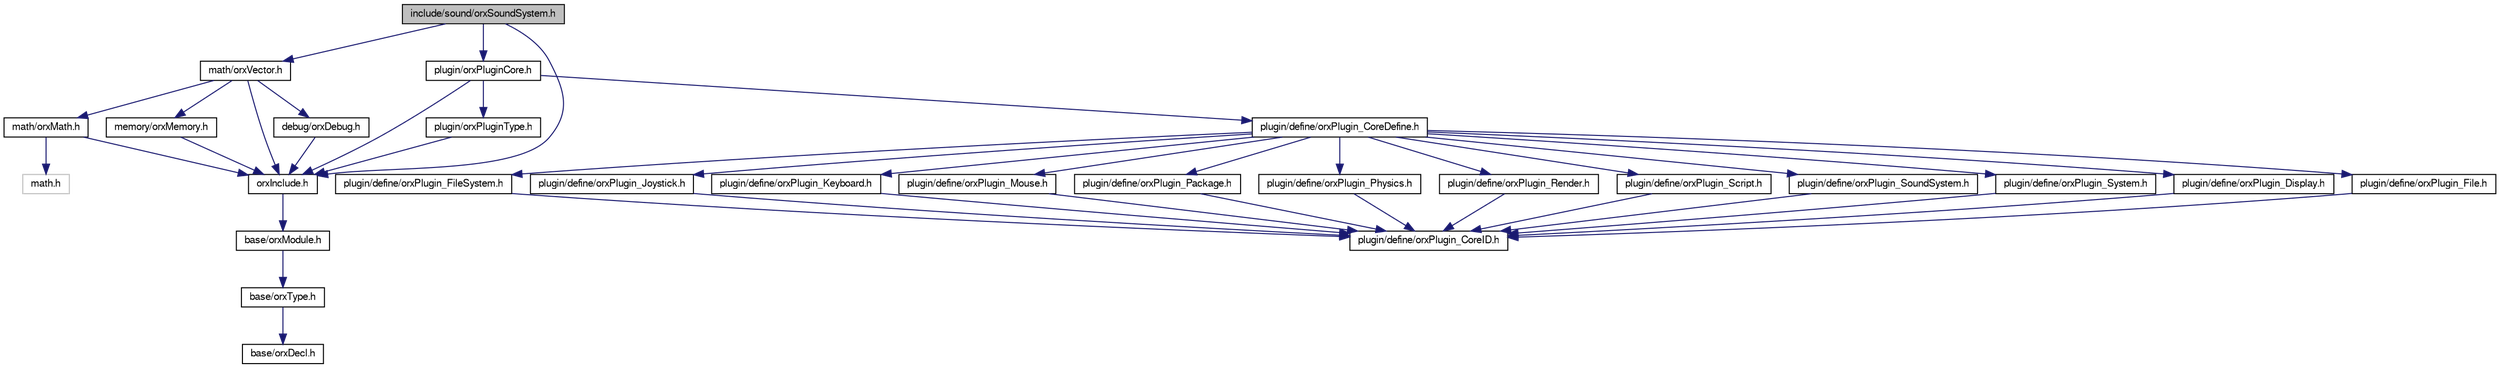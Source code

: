 digraph G
{
  bgcolor="transparent";
  edge [fontname="FreeSans",fontsize=10,labelfontname="FreeSans",labelfontsize=10];
  node [fontname="FreeSans",fontsize=10,shape=record];
  Node1 [label="include/sound/orxSoundSystem.h",height=0.2,width=0.4,color="black", fillcolor="grey75", style="filled" fontcolor="black"];
  Node1 -> Node2 [color="midnightblue",fontsize=10,style="solid",fontname="FreeSans"];
  Node2 [label="orxInclude.h",height=0.2,width=0.4,color="black",URL="$orx_include_8h.html"];
  Node2 -> Node3 [color="midnightblue",fontsize=10,style="solid",fontname="FreeSans"];
  Node3 [label="base/orxModule.h",height=0.2,width=0.4,color="black",URL="$orx_module_8h.html"];
  Node3 -> Node4 [color="midnightblue",fontsize=10,style="solid",fontname="FreeSans"];
  Node4 [label="base/orxType.h",height=0.2,width=0.4,color="black",URL="$orx_type_8h.html"];
  Node4 -> Node5 [color="midnightblue",fontsize=10,style="solid",fontname="FreeSans"];
  Node5 [label="base/orxDecl.h",height=0.2,width=0.4,color="black",URL="$orx_decl_8h.html"];
  Node1 -> Node6 [color="midnightblue",fontsize=10,style="solid",fontname="FreeSans"];
  Node6 [label="math/orxVector.h",height=0.2,width=0.4,color="black",URL="$orx_vector_8h.html"];
  Node6 -> Node2 [color="midnightblue",fontsize=10,style="solid",fontname="FreeSans"];
  Node6 -> Node7 [color="midnightblue",fontsize=10,style="solid",fontname="FreeSans"];
  Node7 [label="debug/orxDebug.h",height=0.2,width=0.4,color="black",URL="$orx_debug_8h.html"];
  Node7 -> Node2 [color="midnightblue",fontsize=10,style="solid",fontname="FreeSans"];
  Node6 -> Node8 [color="midnightblue",fontsize=10,style="solid",fontname="FreeSans"];
  Node8 [label="memory/orxMemory.h",height=0.2,width=0.4,color="black",URL="$orx_memory_8h.html"];
  Node8 -> Node2 [color="midnightblue",fontsize=10,style="solid",fontname="FreeSans"];
  Node6 -> Node9 [color="midnightblue",fontsize=10,style="solid",fontname="FreeSans"];
  Node9 [label="math/orxMath.h",height=0.2,width=0.4,color="black",URL="$orx_math_8h.html"];
  Node9 -> Node2 [color="midnightblue",fontsize=10,style="solid",fontname="FreeSans"];
  Node9 -> Node10 [color="midnightblue",fontsize=10,style="solid",fontname="FreeSans"];
  Node10 [label="math.h",height=0.2,width=0.4,color="grey75"];
  Node1 -> Node11 [color="midnightblue",fontsize=10,style="solid",fontname="FreeSans"];
  Node11 [label="plugin/orxPluginCore.h",height=0.2,width=0.4,color="black",URL="$orx_plugin_core_8h.html"];
  Node11 -> Node2 [color="midnightblue",fontsize=10,style="solid",fontname="FreeSans"];
  Node11 -> Node12 [color="midnightblue",fontsize=10,style="solid",fontname="FreeSans"];
  Node12 [label="plugin/orxPluginType.h",height=0.2,width=0.4,color="black",URL="$orx_plugin_type_8h.html"];
  Node12 -> Node2 [color="midnightblue",fontsize=10,style="solid",fontname="FreeSans"];
  Node11 -> Node13 [color="midnightblue",fontsize=10,style="solid",fontname="FreeSans"];
  Node13 [label="plugin/define/orxPlugin_CoreDefine.h",height=0.2,width=0.4,color="black",URL="$orx_plugin___core_define_8h.html"];
  Node13 -> Node14 [color="midnightblue",fontsize=10,style="solid",fontname="FreeSans"];
  Node14 [label="plugin/define/orxPlugin_Display.h",height=0.2,width=0.4,color="black",URL="$orx_plugin___display_8h.html"];
  Node14 -> Node15 [color="midnightblue",fontsize=10,style="solid",fontname="FreeSans"];
  Node15 [label="plugin/define/orxPlugin_CoreID.h",height=0.2,width=0.4,color="black",URL="$orx_plugin___core_i_d_8h.html"];
  Node13 -> Node16 [color="midnightblue",fontsize=10,style="solid",fontname="FreeSans"];
  Node16 [label="plugin/define/orxPlugin_File.h",height=0.2,width=0.4,color="black",URL="$orx_plugin___file_8h.html"];
  Node16 -> Node15 [color="midnightblue",fontsize=10,style="solid",fontname="FreeSans"];
  Node13 -> Node17 [color="midnightblue",fontsize=10,style="solid",fontname="FreeSans"];
  Node17 [label="plugin/define/orxPlugin_FileSystem.h",height=0.2,width=0.4,color="black",URL="$orx_plugin___file_system_8h.html"];
  Node17 -> Node15 [color="midnightblue",fontsize=10,style="solid",fontname="FreeSans"];
  Node13 -> Node18 [color="midnightblue",fontsize=10,style="solid",fontname="FreeSans"];
  Node18 [label="plugin/define/orxPlugin_Joystick.h",height=0.2,width=0.4,color="black",URL="$orx_plugin___joystick_8h.html"];
  Node18 -> Node15 [color="midnightblue",fontsize=10,style="solid",fontname="FreeSans"];
  Node13 -> Node19 [color="midnightblue",fontsize=10,style="solid",fontname="FreeSans"];
  Node19 [label="plugin/define/orxPlugin_Keyboard.h",height=0.2,width=0.4,color="black",URL="$orx_plugin___keyboard_8h.html"];
  Node19 -> Node15 [color="midnightblue",fontsize=10,style="solid",fontname="FreeSans"];
  Node13 -> Node20 [color="midnightblue",fontsize=10,style="solid",fontname="FreeSans"];
  Node20 [label="plugin/define/orxPlugin_Mouse.h",height=0.2,width=0.4,color="black",URL="$orx_plugin___mouse_8h.html"];
  Node20 -> Node15 [color="midnightblue",fontsize=10,style="solid",fontname="FreeSans"];
  Node13 -> Node21 [color="midnightblue",fontsize=10,style="solid",fontname="FreeSans"];
  Node21 [label="plugin/define/orxPlugin_Package.h",height=0.2,width=0.4,color="black",URL="$orx_plugin___package_8h.html"];
  Node21 -> Node15 [color="midnightblue",fontsize=10,style="solid",fontname="FreeSans"];
  Node13 -> Node22 [color="midnightblue",fontsize=10,style="solid",fontname="FreeSans"];
  Node22 [label="plugin/define/orxPlugin_Physics.h",height=0.2,width=0.4,color="black",URL="$orx_plugin___physics_8h.html"];
  Node22 -> Node15 [color="midnightblue",fontsize=10,style="solid",fontname="FreeSans"];
  Node13 -> Node23 [color="midnightblue",fontsize=10,style="solid",fontname="FreeSans"];
  Node23 [label="plugin/define/orxPlugin_Render.h",height=0.2,width=0.4,color="black",URL="$orx_plugin___render_8h.html"];
  Node23 -> Node15 [color="midnightblue",fontsize=10,style="solid",fontname="FreeSans"];
  Node13 -> Node24 [color="midnightblue",fontsize=10,style="solid",fontname="FreeSans"];
  Node24 [label="plugin/define/orxPlugin_Script.h",height=0.2,width=0.4,color="black",URL="$orx_plugin___script_8h.html"];
  Node24 -> Node15 [color="midnightblue",fontsize=10,style="solid",fontname="FreeSans"];
  Node13 -> Node25 [color="midnightblue",fontsize=10,style="solid",fontname="FreeSans"];
  Node25 [label="plugin/define/orxPlugin_SoundSystem.h",height=0.2,width=0.4,color="black",URL="$orx_plugin___sound_system_8h.html"];
  Node25 -> Node15 [color="midnightblue",fontsize=10,style="solid",fontname="FreeSans"];
  Node13 -> Node26 [color="midnightblue",fontsize=10,style="solid",fontname="FreeSans"];
  Node26 [label="plugin/define/orxPlugin_System.h",height=0.2,width=0.4,color="black",URL="$orx_plugin___system_8h.html"];
  Node26 -> Node15 [color="midnightblue",fontsize=10,style="solid",fontname="FreeSans"];
}

